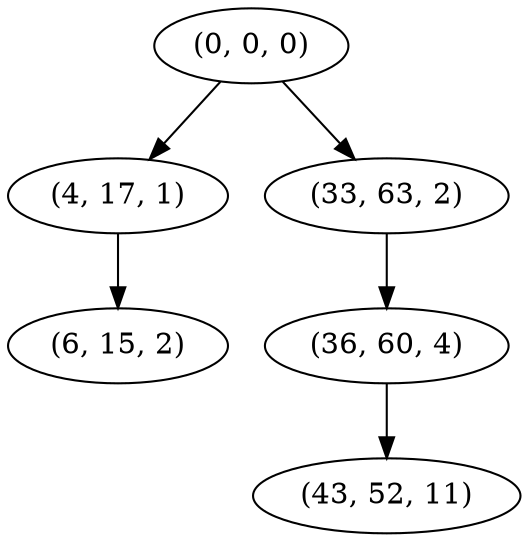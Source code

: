 digraph tree {
    "(0, 0, 0)";
    "(4, 17, 1)";
    "(6, 15, 2)";
    "(33, 63, 2)";
    "(36, 60, 4)";
    "(43, 52, 11)";
    "(0, 0, 0)" -> "(4, 17, 1)";
    "(0, 0, 0)" -> "(33, 63, 2)";
    "(4, 17, 1)" -> "(6, 15, 2)";
    "(33, 63, 2)" -> "(36, 60, 4)";
    "(36, 60, 4)" -> "(43, 52, 11)";
}
